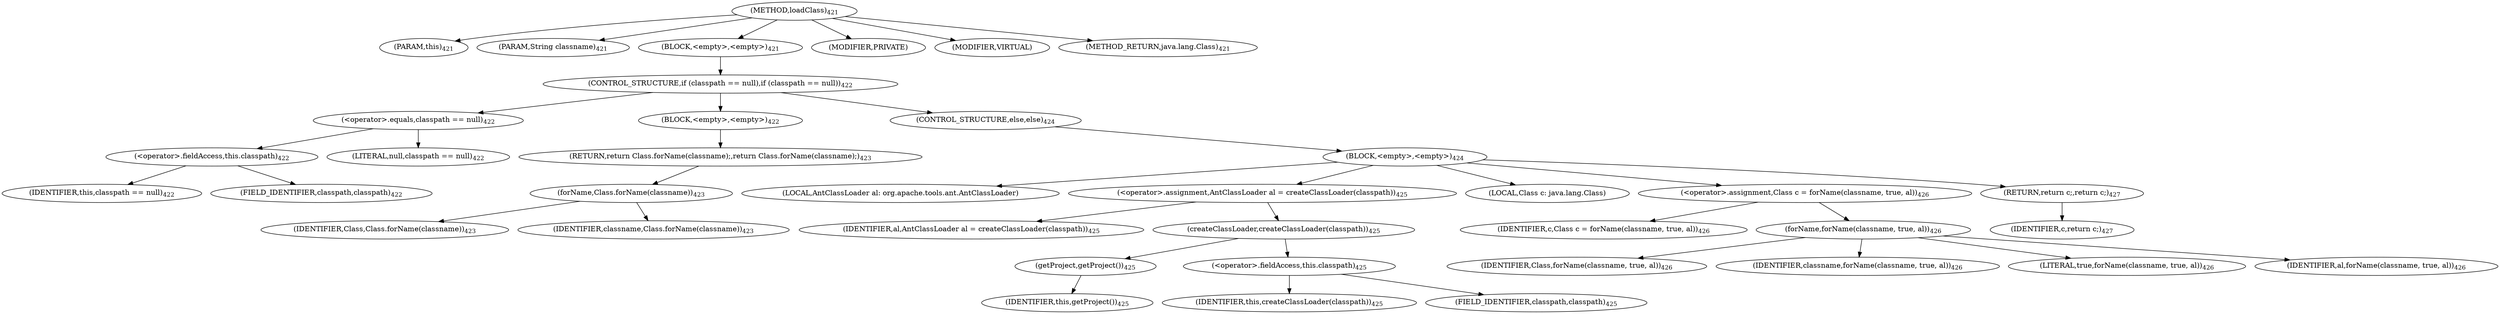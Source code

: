 digraph "loadClass" {  
"887" [label = <(METHOD,loadClass)<SUB>421</SUB>> ]
"40" [label = <(PARAM,this)<SUB>421</SUB>> ]
"888" [label = <(PARAM,String classname)<SUB>421</SUB>> ]
"889" [label = <(BLOCK,&lt;empty&gt;,&lt;empty&gt;)<SUB>421</SUB>> ]
"890" [label = <(CONTROL_STRUCTURE,if (classpath == null),if (classpath == null))<SUB>422</SUB>> ]
"891" [label = <(&lt;operator&gt;.equals,classpath == null)<SUB>422</SUB>> ]
"892" [label = <(&lt;operator&gt;.fieldAccess,this.classpath)<SUB>422</SUB>> ]
"893" [label = <(IDENTIFIER,this,classpath == null)<SUB>422</SUB>> ]
"894" [label = <(FIELD_IDENTIFIER,classpath,classpath)<SUB>422</SUB>> ]
"895" [label = <(LITERAL,null,classpath == null)<SUB>422</SUB>> ]
"896" [label = <(BLOCK,&lt;empty&gt;,&lt;empty&gt;)<SUB>422</SUB>> ]
"897" [label = <(RETURN,return Class.forName(classname);,return Class.forName(classname);)<SUB>423</SUB>> ]
"898" [label = <(forName,Class.forName(classname))<SUB>423</SUB>> ]
"899" [label = <(IDENTIFIER,Class,Class.forName(classname))<SUB>423</SUB>> ]
"900" [label = <(IDENTIFIER,classname,Class.forName(classname))<SUB>423</SUB>> ]
"901" [label = <(CONTROL_STRUCTURE,else,else)<SUB>424</SUB>> ]
"902" [label = <(BLOCK,&lt;empty&gt;,&lt;empty&gt;)<SUB>424</SUB>> ]
"903" [label = <(LOCAL,AntClassLoader al: org.apache.tools.ant.AntClassLoader)> ]
"904" [label = <(&lt;operator&gt;.assignment,AntClassLoader al = createClassLoader(classpath))<SUB>425</SUB>> ]
"905" [label = <(IDENTIFIER,al,AntClassLoader al = createClassLoader(classpath))<SUB>425</SUB>> ]
"906" [label = <(createClassLoader,createClassLoader(classpath))<SUB>425</SUB>> ]
"907" [label = <(getProject,getProject())<SUB>425</SUB>> ]
"39" [label = <(IDENTIFIER,this,getProject())<SUB>425</SUB>> ]
"908" [label = <(&lt;operator&gt;.fieldAccess,this.classpath)<SUB>425</SUB>> ]
"909" [label = <(IDENTIFIER,this,createClassLoader(classpath))<SUB>425</SUB>> ]
"910" [label = <(FIELD_IDENTIFIER,classpath,classpath)<SUB>425</SUB>> ]
"911" [label = <(LOCAL,Class c: java.lang.Class)> ]
"912" [label = <(&lt;operator&gt;.assignment,Class c = forName(classname, true, al))<SUB>426</SUB>> ]
"913" [label = <(IDENTIFIER,c,Class c = forName(classname, true, al))<SUB>426</SUB>> ]
"914" [label = <(forName,forName(classname, true, al))<SUB>426</SUB>> ]
"915" [label = <(IDENTIFIER,Class,forName(classname, true, al))<SUB>426</SUB>> ]
"916" [label = <(IDENTIFIER,classname,forName(classname, true, al))<SUB>426</SUB>> ]
"917" [label = <(LITERAL,true,forName(classname, true, al))<SUB>426</SUB>> ]
"918" [label = <(IDENTIFIER,al,forName(classname, true, al))<SUB>426</SUB>> ]
"919" [label = <(RETURN,return c;,return c;)<SUB>427</SUB>> ]
"920" [label = <(IDENTIFIER,c,return c;)<SUB>427</SUB>> ]
"921" [label = <(MODIFIER,PRIVATE)> ]
"922" [label = <(MODIFIER,VIRTUAL)> ]
"923" [label = <(METHOD_RETURN,java.lang.Class)<SUB>421</SUB>> ]
  "887" -> "40" 
  "887" -> "888" 
  "887" -> "889" 
  "887" -> "921" 
  "887" -> "922" 
  "887" -> "923" 
  "889" -> "890" 
  "890" -> "891" 
  "890" -> "896" 
  "890" -> "901" 
  "891" -> "892" 
  "891" -> "895" 
  "892" -> "893" 
  "892" -> "894" 
  "896" -> "897" 
  "897" -> "898" 
  "898" -> "899" 
  "898" -> "900" 
  "901" -> "902" 
  "902" -> "903" 
  "902" -> "904" 
  "902" -> "911" 
  "902" -> "912" 
  "902" -> "919" 
  "904" -> "905" 
  "904" -> "906" 
  "906" -> "907" 
  "906" -> "908" 
  "907" -> "39" 
  "908" -> "909" 
  "908" -> "910" 
  "912" -> "913" 
  "912" -> "914" 
  "914" -> "915" 
  "914" -> "916" 
  "914" -> "917" 
  "914" -> "918" 
  "919" -> "920" 
}
